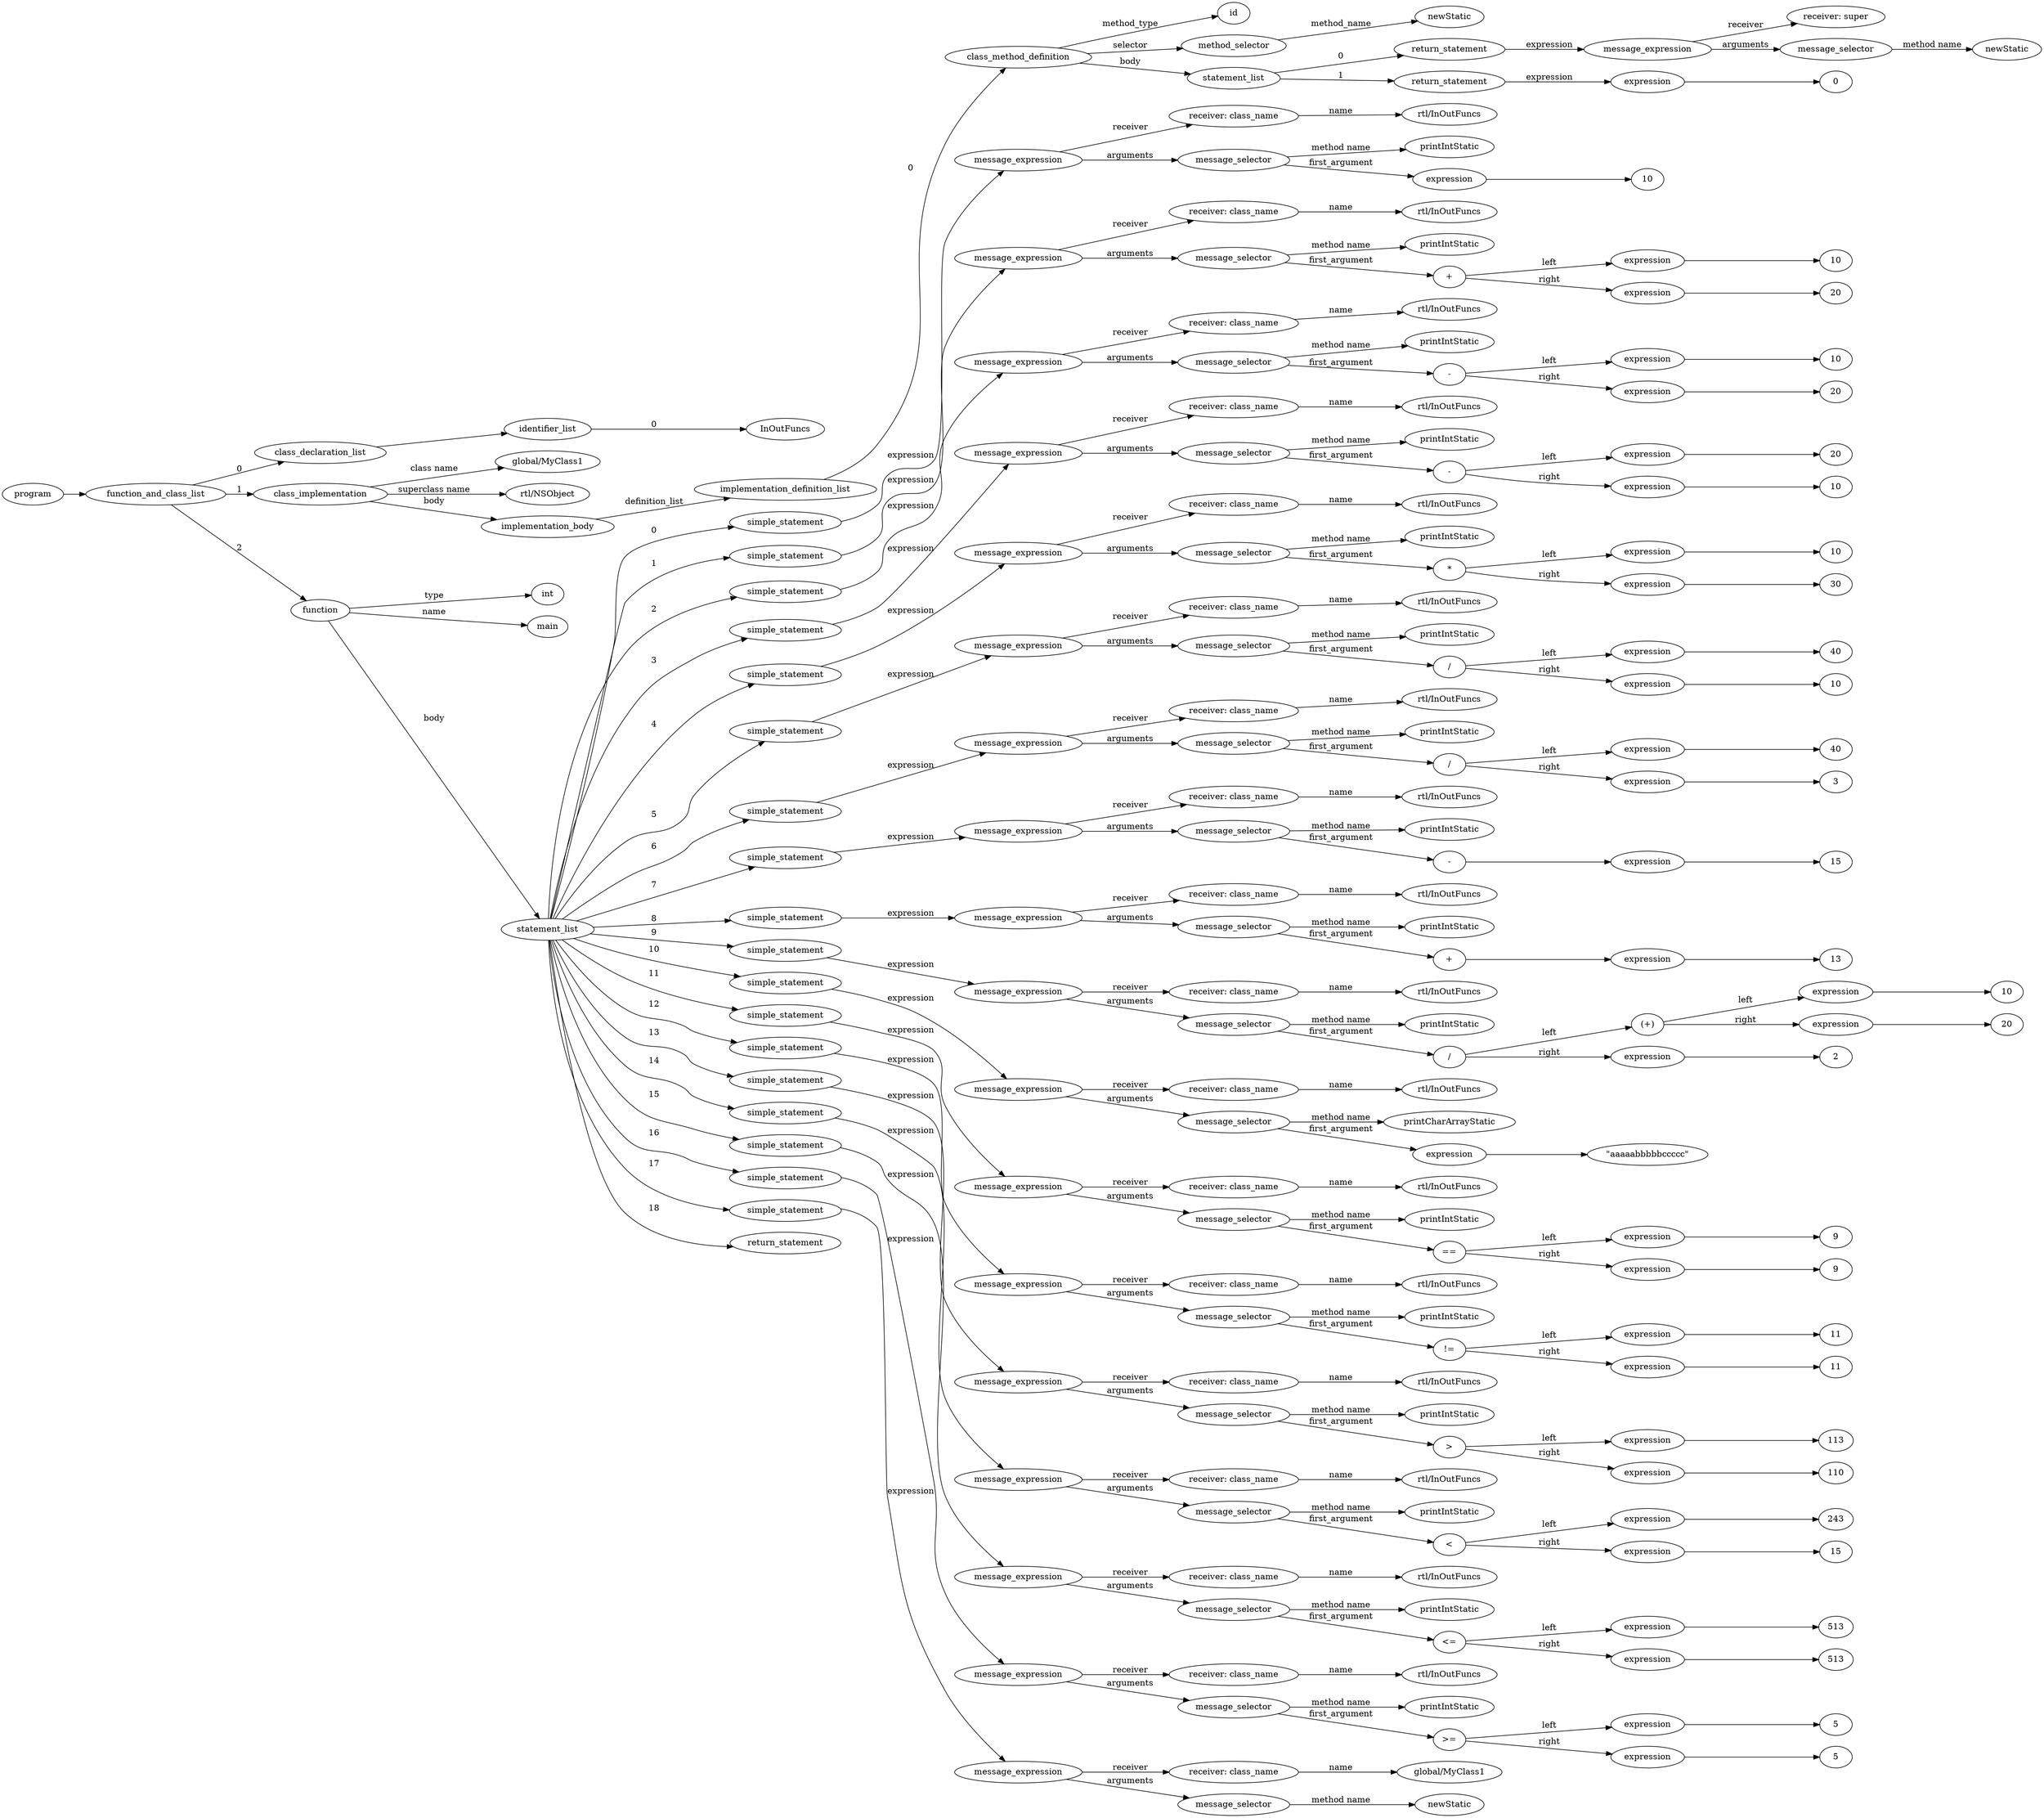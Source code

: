 digraph ObjectiveC { rankdir="LR";
167[label="program"];
167->2;
2[label="function_and_class_list"];
2->1[label="0"];
1[label="class_declaration_list"];
1->0;
0[label="identifier_list"];
0.0 [label="InOutFuncs"];
0->0.0 [label="0"];
2->13[label="1"];
13[label="class_implementation"];
13.1 [label="global/MyClass1"];
13->13.1 [label="class name"];
13.2 [label="rtl/NSObject"];
13->13.2 [label="superclass name"];
13->12[label="body"];
12[label="implementation_body"];
12->11[label="definition_list"];
11[label="implementation_definition_list"];
11->10[label="0"];
10[label="class_method_definition"];
10->3[label="method_type"];
3[label="id"];
10->4[label="selector"];
4[label="method_selector"];
4->4.1 [label="method_name"];
4.1 [label="newStatic"];
10->9[label="body"];
9[label="statement_list"];
9->8[label="0"];
8[label="return_statement"];
8->7[label="expression"];
7[label="expression"];
7[label="message_expression"];
7->5[label="receiver"];
5[label="receiver: super"];
7->6[label="arguments"];
6[label="message_selector"];
6.1 [label="newStatic"];
6->6.1 [label="method name"]; 
9->180[label="1"];
180[label="return_statement"];
180->179[label="expression"];
179[label="expression"];
179->178;
178[label="0"];
2->166[label="2"];
166[label="function"];
166->14[label="type"];
14[label="int"];
166->166.1 [label="name"];
166.1 [label="main"];
166->21[label="body"];
21[label="statement_list"];
21->20[label="0"];
20[label="simple_statement"];
20->19[label="expression"];
19[label="expression"];
19[label="message_expression"];
19->15[label="receiver"];
15[label="receiver: class_name"];
15.1 [label="rtl/InOutFuncs"];
15->15.1 [label="name"];
19->18[label="arguments"];
18[label="message_selector"];
18.1 [label="printIntStatic"];
18->18.1 [label="method name"]; 
18->17[label="first_argument"];
17[label="expression"];
17->16;
16[label="10"];
21->30[label="1"];
30[label="simple_statement"];
30->29[label="expression"];
29[label="expression"];
29[label="message_expression"];
29->22[label="receiver"];
22[label="receiver: class_name"];
22.1 [label="rtl/InOutFuncs"];
22->22.1 [label="name"];
29->28[label="arguments"];
28[label="message_selector"];
28.1 [label="printIntStatic"];
28->28.1 [label="method name"]; 
28->27[label="first_argument"];
27[label="expression"];
27[label="+"];
27->24[label="left"];
24[label="expression"];
24->23;
23[label="10"];
27->26[label="right"];
26[label="expression"];
26->25;
25[label="20"];
21->39[label="2"];
39[label="simple_statement"];
39->38[label="expression"];
38[label="expression"];
38[label="message_expression"];
38->31[label="receiver"];
31[label="receiver: class_name"];
31.1 [label="rtl/InOutFuncs"];
31->31.1 [label="name"];
38->37[label="arguments"];
37[label="message_selector"];
37.1 [label="printIntStatic"];
37->37.1 [label="method name"]; 
37->36[label="first_argument"];
36[label="expression"];
36[label="-"];
36->33[label="left"];
33[label="expression"];
33->32;
32[label="10"];
36->35[label="right"];
35[label="expression"];
35->34;
34[label="20"];
21->48[label="3"];
48[label="simple_statement"];
48->47[label="expression"];
47[label="expression"];
47[label="message_expression"];
47->40[label="receiver"];
40[label="receiver: class_name"];
40.1 [label="rtl/InOutFuncs"];
40->40.1 [label="name"];
47->46[label="arguments"];
46[label="message_selector"];
46.1 [label="printIntStatic"];
46->46.1 [label="method name"]; 
46->45[label="first_argument"];
45[label="expression"];
45[label="-"];
45->42[label="left"];
42[label="expression"];
42->41;
41[label="20"];
45->44[label="right"];
44[label="expression"];
44->43;
43[label="10"];
21->57[label="4"];
57[label="simple_statement"];
57->56[label="expression"];
56[label="expression"];
56[label="message_expression"];
56->49[label="receiver"];
49[label="receiver: class_name"];
49.1 [label="rtl/InOutFuncs"];
49->49.1 [label="name"];
56->55[label="arguments"];
55[label="message_selector"];
55.1 [label="printIntStatic"];
55->55.1 [label="method name"]; 
55->54[label="first_argument"];
54[label="expression"];
54[label="*"];
54->51[label="left"];
51[label="expression"];
51->50;
50[label="10"];
54->53[label="right"];
53[label="expression"];
53->52;
52[label="30"];
21->66[label="5"];
66[label="simple_statement"];
66->65[label="expression"];
65[label="expression"];
65[label="message_expression"];
65->58[label="receiver"];
58[label="receiver: class_name"];
58.1 [label="rtl/InOutFuncs"];
58->58.1 [label="name"];
65->64[label="arguments"];
64[label="message_selector"];
64.1 [label="printIntStatic"];
64->64.1 [label="method name"]; 
64->63[label="first_argument"];
63[label="expression"];
63[label="/"];
63->60[label="left"];
60[label="expression"];
60->59;
59[label="40"];
63->62[label="right"];
62[label="expression"];
62->61;
61[label="10"];
21->75[label="6"];
75[label="simple_statement"];
75->74[label="expression"];
74[label="expression"];
74[label="message_expression"];
74->67[label="receiver"];
67[label="receiver: class_name"];
67.1 [label="rtl/InOutFuncs"];
67->67.1 [label="name"];
74->73[label="arguments"];
73[label="message_selector"];
73.1 [label="printIntStatic"];
73->73.1 [label="method name"]; 
73->72[label="first_argument"];
72[label="expression"];
72[label="/"];
72->69[label="left"];
69[label="expression"];
69->68;
68[label="40"];
72->71[label="right"];
71[label="expression"];
71->70;
70[label="3"];
21->82[label="7"];
82[label="simple_statement"];
82->81[label="expression"];
81[label="expression"];
81[label="message_expression"];
81->76[label="receiver"];
76[label="receiver: class_name"];
76.1 [label="rtl/InOutFuncs"];
76->76.1 [label="name"];
81->80[label="arguments"];
80[label="message_selector"];
80.1 [label="printIntStatic"];
80->80.1 [label="method name"]; 
80->79[label="first_argument"];
79[label="expression"];
79[label="-"];
79->78;
78[label="expression"];
78->77;
77[label="15"];
21->89[label="8"];
89[label="simple_statement"];
89->88[label="expression"];
88[label="expression"];
88[label="message_expression"];
88->83[label="receiver"];
83[label="receiver: class_name"];
83.1 [label="rtl/InOutFuncs"];
83->83.1 [label="name"];
88->87[label="arguments"];
87[label="message_selector"];
87.1 [label="printIntStatic"];
87->87.1 [label="method name"]; 
87->86[label="first_argument"];
86[label="expression"];
86[label="+"];
86->85;
85[label="expression"];
85->84;
84[label="13"];
21->101[label="9"];
101[label="simple_statement"];
101->100[label="expression"];
100[label="expression"];
100[label="message_expression"];
100->90[label="receiver"];
90[label="receiver: class_name"];
90.1 [label="rtl/InOutFuncs"];
90->90.1 [label="name"];
100->99[label="arguments"];
99[label="message_selector"];
99.1 [label="printIntStatic"];
99->99.1 [label="method name"]; 
99->98[label="first_argument"];
98[label="expression"];
98[label="/"];
98->95[label="left"];
95[label="(expression)"];
95[label="(+)"];
95->92[label="left"];
92[label="expression"];
92->91;
91[label="10"];
95->94[label="right"];
94[label="expression"];
94->93;
93[label="20"];
98->97[label="right"];
97[label="expression"];
97->96;
96[label="2"];
21->107[label="10"];
107[label="simple_statement"];
107->106[label="expression"];
106[label="expression"];
106[label="message_expression"];
106->102[label="receiver"];
102[label="receiver: class_name"];
102.1 [label="rtl/InOutFuncs"];
102->102.1 [label="name"];
106->105[label="arguments"];
105[label="message_selector"];
105.1 [label="printCharArrayStatic"];
105->105.1 [label="method name"]; 
105->104[label="first_argument"];
104[label="expression"];
104->103;
103[label=<"aaaaabbbbbccccc">];
21->116[label="11"];
116[label="simple_statement"];
116->115[label="expression"];
115[label="expression"];
115[label="message_expression"];
115->108[label="receiver"];
108[label="receiver: class_name"];
108.1 [label="rtl/InOutFuncs"];
108->108.1 [label="name"];
115->114[label="arguments"];
114[label="message_selector"];
114.1 [label="printIntStatic"];
114->114.1 [label="method name"]; 
114->113[label="first_argument"];
113[label="expression"];
113[label="=="];
113->110[label="left"];
110[label="expression"];
110->109;
109[label="9"];
113->112[label="right"];
112[label="expression"];
112->111;
111[label="9"];
21->125[label="12"];
125[label="simple_statement"];
125->124[label="expression"];
124[label="expression"];
124[label="message_expression"];
124->117[label="receiver"];
117[label="receiver: class_name"];
117.1 [label="rtl/InOutFuncs"];
117->117.1 [label="name"];
124->123[label="arguments"];
123[label="message_selector"];
123.1 [label="printIntStatic"];
123->123.1 [label="method name"]; 
123->122[label="first_argument"];
122[label="expression"];
122[label="!="];
122->119[label="left"];
119[label="expression"];
119->118;
118[label="11"];
122->121[label="right"];
121[label="expression"];
121->120;
120[label="11"];
21->134[label="13"];
134[label="simple_statement"];
134->133[label="expression"];
133[label="expression"];
133[label="message_expression"];
133->126[label="receiver"];
126[label="receiver: class_name"];
126.1 [label="rtl/InOutFuncs"];
126->126.1 [label="name"];
133->132[label="arguments"];
132[label="message_selector"];
132.1 [label="printIntStatic"];
132->132.1 [label="method name"]; 
132->131[label="first_argument"];
131[label="expression"];
131[label=">"];
131->128[label="left"];
128[label="expression"];
128->127;
127[label="113"];
131->130[label="right"];
130[label="expression"];
130->129;
129[label="110"];
21->143[label="14"];
143[label="simple_statement"];
143->142[label="expression"];
142[label="expression"];
142[label="message_expression"];
142->135[label="receiver"];
135[label="receiver: class_name"];
135.1 [label="rtl/InOutFuncs"];
135->135.1 [label="name"];
142->141[label="arguments"];
141[label="message_selector"];
141.1 [label="printIntStatic"];
141->141.1 [label="method name"]; 
141->140[label="first_argument"];
140[label="expression"];
140[label="<"];
140->137[label="left"];
137[label="expression"];
137->136;
136[label="243"];
140->139[label="right"];
139[label="expression"];
139->138;
138[label="15"];
21->152[label="15"];
152[label="simple_statement"];
152->151[label="expression"];
151[label="expression"];
151[label="message_expression"];
151->144[label="receiver"];
144[label="receiver: class_name"];
144.1 [label="rtl/InOutFuncs"];
144->144.1 [label="name"];
151->150[label="arguments"];
150[label="message_selector"];
150.1 [label="printIntStatic"];
150->150.1 [label="method name"]; 
150->149[label="first_argument"];
149[label="expression"];
149[label="<="];
149->146[label="left"];
146[label="expression"];
146->145;
145[label="513"];
149->148[label="right"];
148[label="expression"];
148->147;
147[label="513"];
21->161[label="16"];
161[label="simple_statement"];
161->160[label="expression"];
160[label="expression"];
160[label="message_expression"];
160->153[label="receiver"];
153[label="receiver: class_name"];
153.1 [label="rtl/InOutFuncs"];
153->153.1 [label="name"];
160->159[label="arguments"];
159[label="message_selector"];
159.1 [label="printIntStatic"];
159->159.1 [label="method name"]; 
159->158[label="first_argument"];
158[label="expression"];
158[label=">="];
158->155[label="left"];
155[label="expression"];
155->154;
154[label="5"];
158->157[label="right"];
157[label="expression"];
157->156;
156[label="5"];
21->165[label="17"];
165[label="simple_statement"];
165->164[label="expression"];
164[label="expression"];
164[label="message_expression"];
164->162[label="receiver"];
162[label="receiver: class_name"];
162.1 [label="global/MyClass1"];
162->162.1 [label="name"];
164->163[label="arguments"];
163[label="message_selector"];
163.1 [label="newStatic"];
163->163.1 [label="method name"]; 
21->183[label="18"];
183[label="return_statement"];
}
